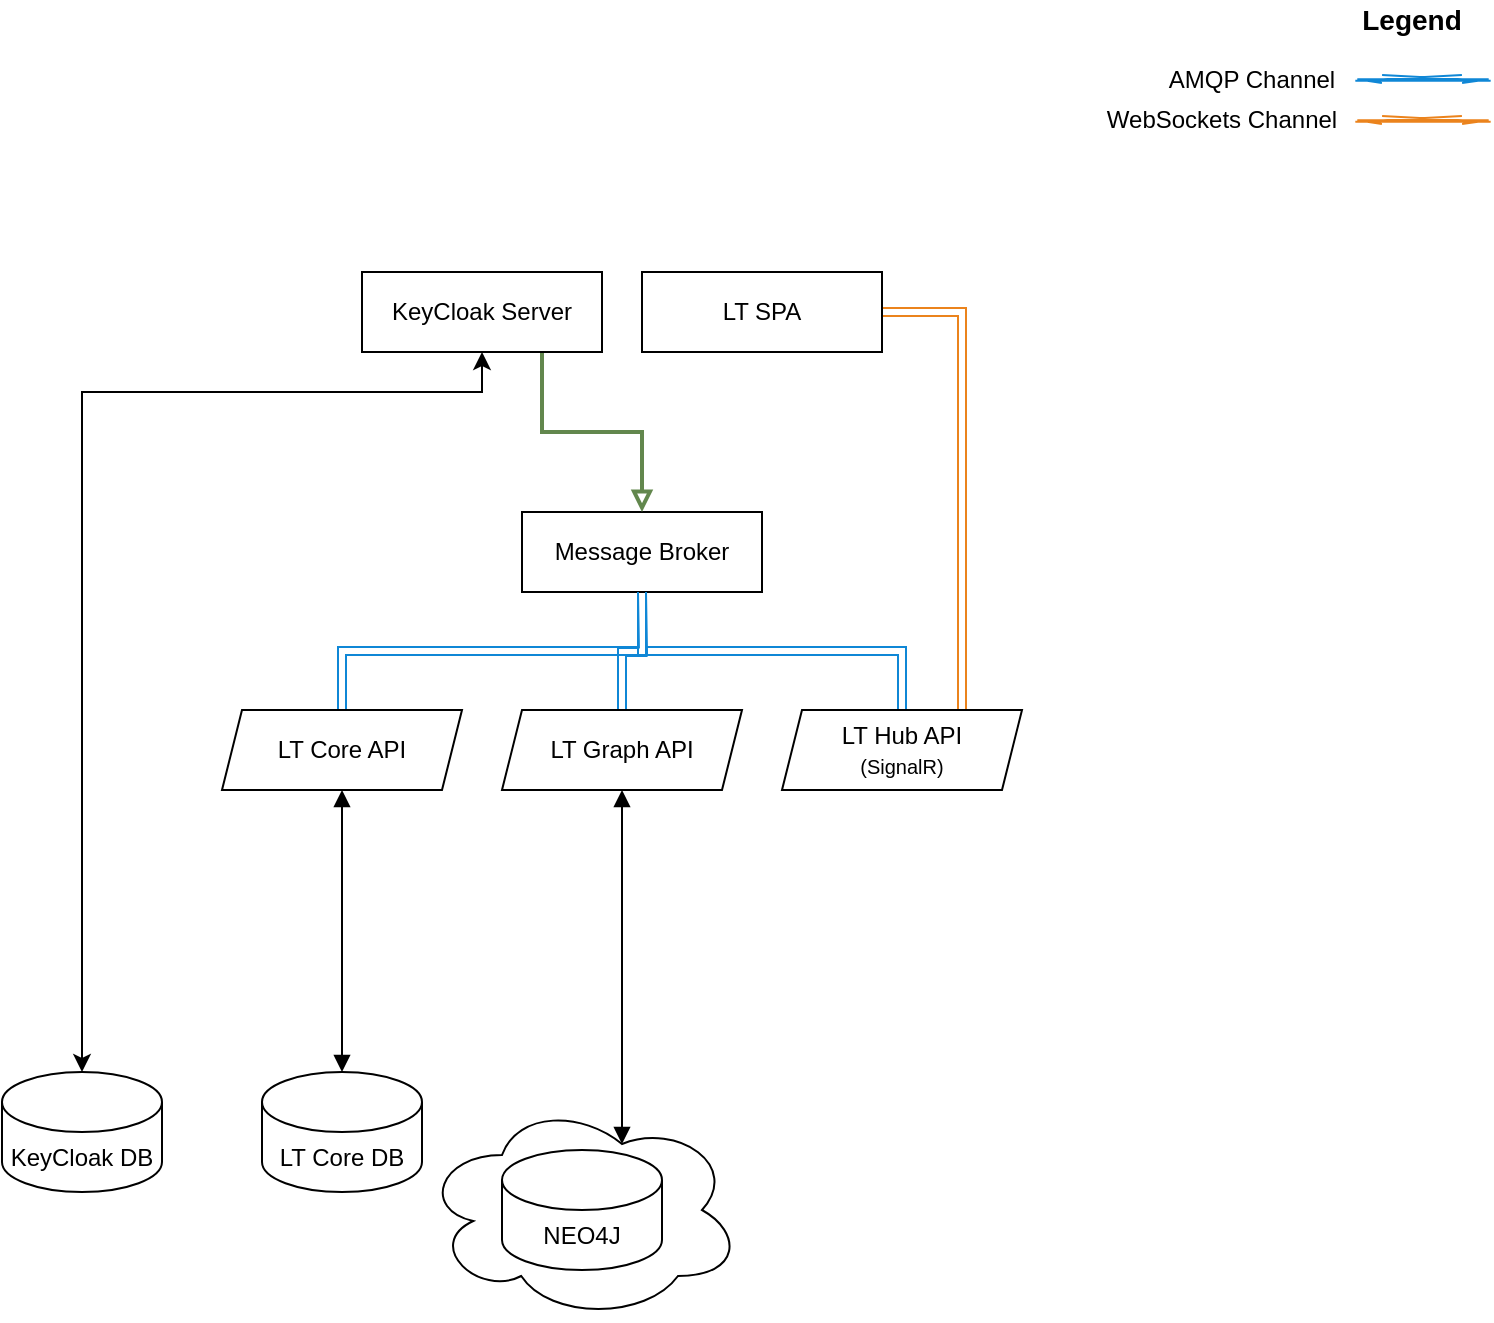 <mxfile version="19.0.0" type="github">
  <diagram id="eilWlHXjyO4v5beGfHmc" name="Page-1">
    <mxGraphModel dx="1422" dy="800" grid="1" gridSize="10" guides="1" tooltips="1" connect="1" arrows="1" fold="1" page="1" pageScale="1" pageWidth="850" pageHeight="1100" math="0" shadow="0">
      <root>
        <mxCell id="0" />
        <mxCell id="1" parent="0" />
        <mxCell id="FbcHEPfDJx9Mswik84jx-1" value="Message Broker" style="rounded=0;whiteSpace=wrap;html=1;" vertex="1" parent="1">
          <mxGeometry x="350" y="280" width="120" height="40" as="geometry" />
        </mxCell>
        <mxCell id="FbcHEPfDJx9Mswik84jx-21" style="edgeStyle=orthogonalEdgeStyle;rounded=0;orthogonalLoop=1;jettySize=auto;html=1;exitX=1;exitY=0.5;exitDx=0;exitDy=0;entryX=0.75;entryY=0;entryDx=0;entryDy=0;fontSize=10;startArrow=none;startFill=0;endArrow=block;endFill=1;strokeColor=#EB831C;strokeWidth=1;shape=link;" edge="1" parent="1" source="FbcHEPfDJx9Mswik84jx-2" target="FbcHEPfDJx9Mswik84jx-5">
          <mxGeometry relative="1" as="geometry" />
        </mxCell>
        <mxCell id="FbcHEPfDJx9Mswik84jx-2" value="LT SPA" style="rounded=0;whiteSpace=wrap;html=1;" vertex="1" parent="1">
          <mxGeometry x="410" y="160" width="120" height="40" as="geometry" />
        </mxCell>
        <mxCell id="FbcHEPfDJx9Mswik84jx-15" style="edgeStyle=orthogonalEdgeStyle;shape=link;rounded=0;orthogonalLoop=1;jettySize=auto;html=1;exitX=0.5;exitY=0;exitDx=0;exitDy=0;entryX=0.5;entryY=1;entryDx=0;entryDy=0;fontSize=10;startArrow=none;startFill=0;endArrow=block;endFill=0;strokeColor=#0F87D6;strokeWidth=1;" edge="1" parent="1" source="FbcHEPfDJx9Mswik84jx-3" target="FbcHEPfDJx9Mswik84jx-1">
          <mxGeometry relative="1" as="geometry" />
        </mxCell>
        <mxCell id="FbcHEPfDJx9Mswik84jx-20" style="edgeStyle=orthogonalEdgeStyle;rounded=0;orthogonalLoop=1;jettySize=auto;html=1;exitX=0.5;exitY=1;exitDx=0;exitDy=0;fontSize=10;startArrow=block;startFill=1;endArrow=block;endFill=1;strokeColor=#000000;strokeWidth=1;" edge="1" parent="1" source="FbcHEPfDJx9Mswik84jx-3" target="FbcHEPfDJx9Mswik84jx-19">
          <mxGeometry relative="1" as="geometry" />
        </mxCell>
        <mxCell id="FbcHEPfDJx9Mswik84jx-3" value="LT Core API" style="shape=parallelogram;perimeter=parallelogramPerimeter;whiteSpace=wrap;html=1;fixedSize=1;size=10;" vertex="1" parent="1">
          <mxGeometry x="200" y="379" width="120" height="40" as="geometry" />
        </mxCell>
        <mxCell id="FbcHEPfDJx9Mswik84jx-16" style="edgeStyle=orthogonalEdgeStyle;shape=link;rounded=0;orthogonalLoop=1;jettySize=auto;html=1;exitX=0.5;exitY=0;exitDx=0;exitDy=0;fontSize=10;startArrow=none;startFill=0;endArrow=block;endFill=0;strokeColor=#0F87D6;strokeWidth=1;" edge="1" parent="1" source="FbcHEPfDJx9Mswik84jx-4">
          <mxGeometry relative="1" as="geometry">
            <mxPoint x="410" y="320" as="targetPoint" />
          </mxGeometry>
        </mxCell>
        <mxCell id="FbcHEPfDJx9Mswik84jx-29" style="edgeStyle=orthogonalEdgeStyle;rounded=0;orthogonalLoop=1;jettySize=auto;html=1;exitX=0.5;exitY=1;exitDx=0;exitDy=0;entryX=0.625;entryY=0.2;entryDx=0;entryDy=0;entryPerimeter=0;fontSize=14;startArrow=block;startFill=1;endArrow=block;endFill=1;strokeColor=#000000;strokeWidth=1;" edge="1" parent="1" source="FbcHEPfDJx9Mswik84jx-4" target="FbcHEPfDJx9Mswik84jx-27">
          <mxGeometry relative="1" as="geometry" />
        </mxCell>
        <mxCell id="FbcHEPfDJx9Mswik84jx-4" value="LT Graph API" style="shape=parallelogram;perimeter=parallelogramPerimeter;whiteSpace=wrap;html=1;fixedSize=1;size=10;" vertex="1" parent="1">
          <mxGeometry x="340" y="379" width="120" height="40" as="geometry" />
        </mxCell>
        <mxCell id="FbcHEPfDJx9Mswik84jx-17" style="edgeStyle=orthogonalEdgeStyle;shape=link;rounded=0;orthogonalLoop=1;jettySize=auto;html=1;exitX=0.5;exitY=0;exitDx=0;exitDy=0;entryX=0.5;entryY=1;entryDx=0;entryDy=0;fontSize=10;startArrow=none;startFill=0;endArrow=block;endFill=0;strokeColor=#0F87D6;strokeWidth=1;" edge="1" parent="1" source="FbcHEPfDJx9Mswik84jx-5" target="FbcHEPfDJx9Mswik84jx-1">
          <mxGeometry relative="1" as="geometry" />
        </mxCell>
        <mxCell id="FbcHEPfDJx9Mswik84jx-5" value="LT Hub API&lt;br&gt;&lt;font style=&quot;font-size: 10px;&quot;&gt;(SignalR)&lt;/font&gt;" style="shape=parallelogram;perimeter=parallelogramPerimeter;whiteSpace=wrap;html=1;fixedSize=1;size=10;" vertex="1" parent="1">
          <mxGeometry x="480" y="379" width="120" height="40" as="geometry" />
        </mxCell>
        <mxCell id="FbcHEPfDJx9Mswik84jx-9" style="edgeStyle=orthogonalEdgeStyle;rounded=0;orthogonalLoop=1;jettySize=auto;html=1;exitX=0.5;exitY=1;exitDx=0;exitDy=0;fontSize=10;startArrow=classic;startFill=1;" edge="1" parent="1" source="FbcHEPfDJx9Mswik84jx-6" target="FbcHEPfDJx9Mswik84jx-8">
          <mxGeometry relative="1" as="geometry">
            <Array as="points">
              <mxPoint x="330" y="220" />
              <mxPoint x="130" y="220" />
            </Array>
          </mxGeometry>
        </mxCell>
        <mxCell id="FbcHEPfDJx9Mswik84jx-11" style="edgeStyle=orthogonalEdgeStyle;rounded=0;orthogonalLoop=1;jettySize=auto;html=1;exitX=0.75;exitY=1;exitDx=0;exitDy=0;entryX=0.5;entryY=0;entryDx=0;entryDy=0;fontSize=10;startArrow=none;startFill=0;endArrow=block;endFill=0;strokeColor=#62874D;strokeWidth=2;fillColor=#d5e8d4;" edge="1" parent="1" source="FbcHEPfDJx9Mswik84jx-6" target="FbcHEPfDJx9Mswik84jx-1">
          <mxGeometry relative="1" as="geometry" />
        </mxCell>
        <mxCell id="FbcHEPfDJx9Mswik84jx-6" value="&lt;font style=&quot;&quot;&gt;KeyCloak Server&lt;/font&gt;" style="rounded=0;whiteSpace=wrap;html=1;" vertex="1" parent="1">
          <mxGeometry x="270" y="160" width="120" height="40" as="geometry" />
        </mxCell>
        <mxCell id="FbcHEPfDJx9Mswik84jx-8" value="&lt;span style=&quot;font-size: 12px;&quot;&gt;KeyCloak DB&lt;/span&gt;" style="shape=cylinder3;whiteSpace=wrap;html=1;boundedLbl=1;backgroundOutline=1;size=15;fontSize=10;" vertex="1" parent="1">
          <mxGeometry x="90" y="560" width="80" height="60" as="geometry" />
        </mxCell>
        <mxCell id="FbcHEPfDJx9Mswik84jx-19" value="&lt;span style=&quot;font-size: 12px;&quot;&gt;LT Core DB&lt;/span&gt;" style="shape=cylinder3;whiteSpace=wrap;html=1;boundedLbl=1;backgroundOutline=1;size=15;fontSize=10;" vertex="1" parent="1">
          <mxGeometry x="220" y="560" width="80" height="60" as="geometry" />
        </mxCell>
        <mxCell id="FbcHEPfDJx9Mswik84jx-22" value="&lt;font style=&quot;font-size: 14px;&quot;&gt;&lt;b style=&quot;font-size: 14px;&quot;&gt;Legend&lt;/b&gt;&lt;/font&gt;" style="text;html=1;strokeColor=none;fillColor=none;align=center;verticalAlign=middle;whiteSpace=wrap;rounded=0;fontSize=14;" vertex="1" parent="1">
          <mxGeometry x="770" y="24" width="50" height="20" as="geometry" />
        </mxCell>
        <mxCell id="FbcHEPfDJx9Mswik84jx-23" value="AMQP Channel" style="text;html=1;strokeColor=none;fillColor=none;align=center;verticalAlign=middle;whiteSpace=wrap;rounded=0;fontSize=12;" vertex="1" parent="1">
          <mxGeometry x="670" y="54" width="90" height="20" as="geometry" />
        </mxCell>
        <mxCell id="FbcHEPfDJx9Mswik84jx-24" value="WebSockets Channel" style="text;html=1;strokeColor=none;fillColor=none;align=center;verticalAlign=middle;whiteSpace=wrap;rounded=0;fontSize=12;" vertex="1" parent="1">
          <mxGeometry x="640" y="74" width="120" height="20" as="geometry" />
        </mxCell>
        <mxCell id="FbcHEPfDJx9Mswik84jx-25" style="edgeStyle=orthogonalEdgeStyle;shape=link;rounded=0;orthogonalLoop=1;jettySize=auto;html=1;fontSize=10;startArrow=none;startFill=0;endArrow=block;endFill=0;strokeColor=#0F87D6;strokeWidth=1;" edge="1" parent="1">
          <mxGeometry relative="1" as="geometry">
            <mxPoint x="780" y="63.5" as="sourcePoint" />
            <mxPoint x="820" y="63.5" as="targetPoint" />
          </mxGeometry>
        </mxCell>
        <mxCell id="FbcHEPfDJx9Mswik84jx-26" style="edgeStyle=orthogonalEdgeStyle;rounded=0;orthogonalLoop=1;jettySize=auto;html=1;exitX=1;exitY=0.5;exitDx=0;exitDy=0;fontSize=10;startArrow=none;startFill=0;endArrow=block;endFill=1;strokeColor=#EB831C;strokeWidth=1;shape=link;" edge="1" parent="1">
          <mxGeometry relative="1" as="geometry">
            <mxPoint x="780" y="84" as="sourcePoint" />
            <mxPoint x="820" y="84" as="targetPoint" />
          </mxGeometry>
        </mxCell>
        <mxCell id="FbcHEPfDJx9Mswik84jx-31" value="" style="group" vertex="1" connectable="0" parent="1">
          <mxGeometry x="300" y="574" width="160" height="110" as="geometry" />
        </mxCell>
        <mxCell id="FbcHEPfDJx9Mswik84jx-27" value="" style="ellipse;shape=cloud;whiteSpace=wrap;html=1;fontSize=14;" vertex="1" parent="FbcHEPfDJx9Mswik84jx-31">
          <mxGeometry width="160" height="110" as="geometry" />
        </mxCell>
        <mxCell id="FbcHEPfDJx9Mswik84jx-28" value="&lt;span style=&quot;font-size: 12px;&quot;&gt;NEO4J&lt;/span&gt;" style="shape=cylinder3;whiteSpace=wrap;html=1;boundedLbl=1;backgroundOutline=1;size=15;fontSize=10;" vertex="1" parent="FbcHEPfDJx9Mswik84jx-31">
          <mxGeometry x="40" y="25" width="80" height="60" as="geometry" />
        </mxCell>
      </root>
    </mxGraphModel>
  </diagram>
</mxfile>
